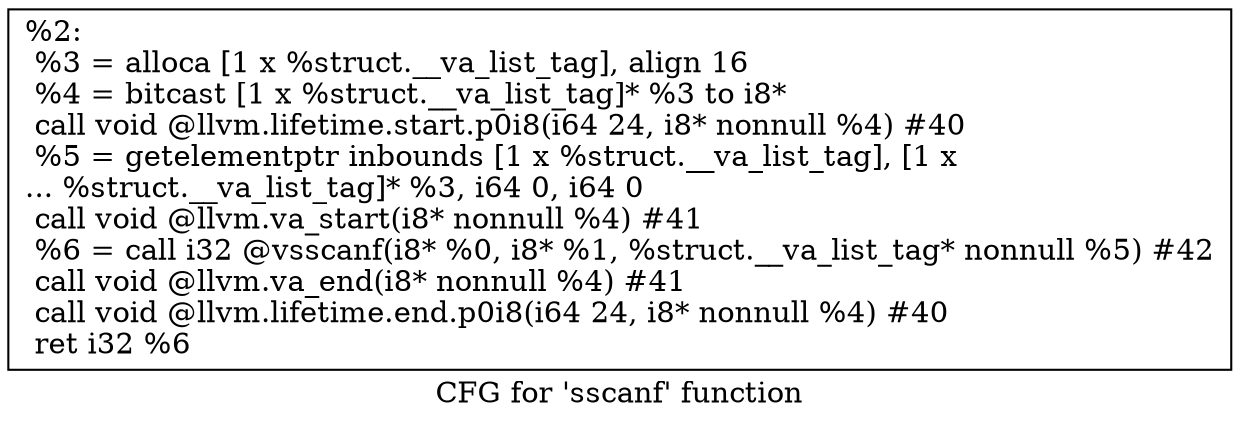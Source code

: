 digraph "CFG for 'sscanf' function" {
	label="CFG for 'sscanf' function";

	Node0x1cf9890 [shape=record,label="{%2:\l  %3 = alloca [1 x %struct.__va_list_tag], align 16\l  %4 = bitcast [1 x %struct.__va_list_tag]* %3 to i8*\l  call void @llvm.lifetime.start.p0i8(i64 24, i8* nonnull %4) #40\l  %5 = getelementptr inbounds [1 x %struct.__va_list_tag], [1 x\l... %struct.__va_list_tag]* %3, i64 0, i64 0\l  call void @llvm.va_start(i8* nonnull %4) #41\l  %6 = call i32 @vsscanf(i8* %0, i8* %1, %struct.__va_list_tag* nonnull %5) #42\l  call void @llvm.va_end(i8* nonnull %4) #41\l  call void @llvm.lifetime.end.p0i8(i64 24, i8* nonnull %4) #40\l  ret i32 %6\l}"];
}
